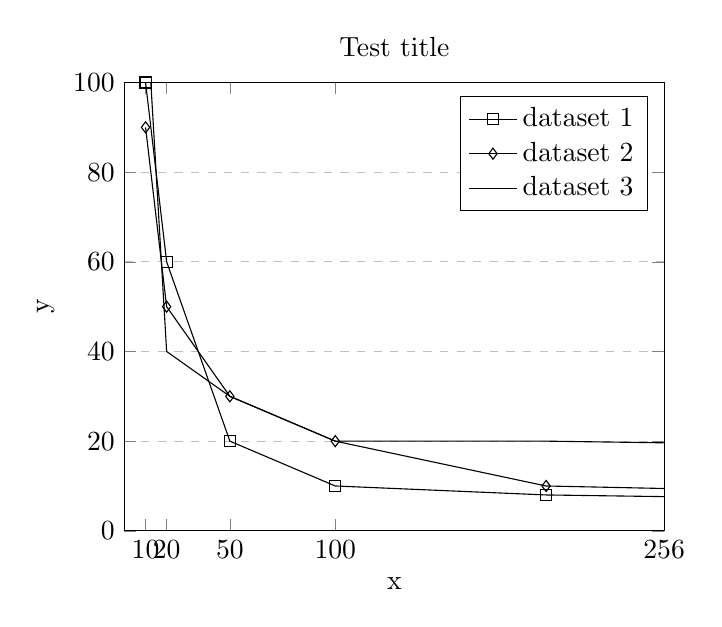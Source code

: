 \begin{tikzpicture}
\begin{axis}[
title={Test title},
xlabel={x},
ylabel={y},
xmin=0, xmax=256,
ymin=0, ymax=100,
xtick={10,20,50,100,256},
ytick={0,20,40,60,80,100},
legend pos=north east,
ymajorgrids=true,
grid style=dashed,
]
\addplot[color=black, mark=square]
coordinates {(10, 100)(20, 60)(50, 20)(100, 10)(200, 8)(500, 6)(1000, 5)};
\addlegendentry{dataset 1}

\addplot[color=black, mark=diamond]
coordinates {(10, 90)(20, 50)(50, 30)(100, 20)(200, 10)(500, 7)(1000, 7)};
\addlegendentry{dataset 2}

\addplot[color=black, mark=circle]
coordinates {(10, 120)(20, 40)(50, 30)(100, 20)(200, 20)(500, 18)(1000, 15)};
\addlegendentry{dataset 3}

\end{axis}
\end{tikzpicture}

